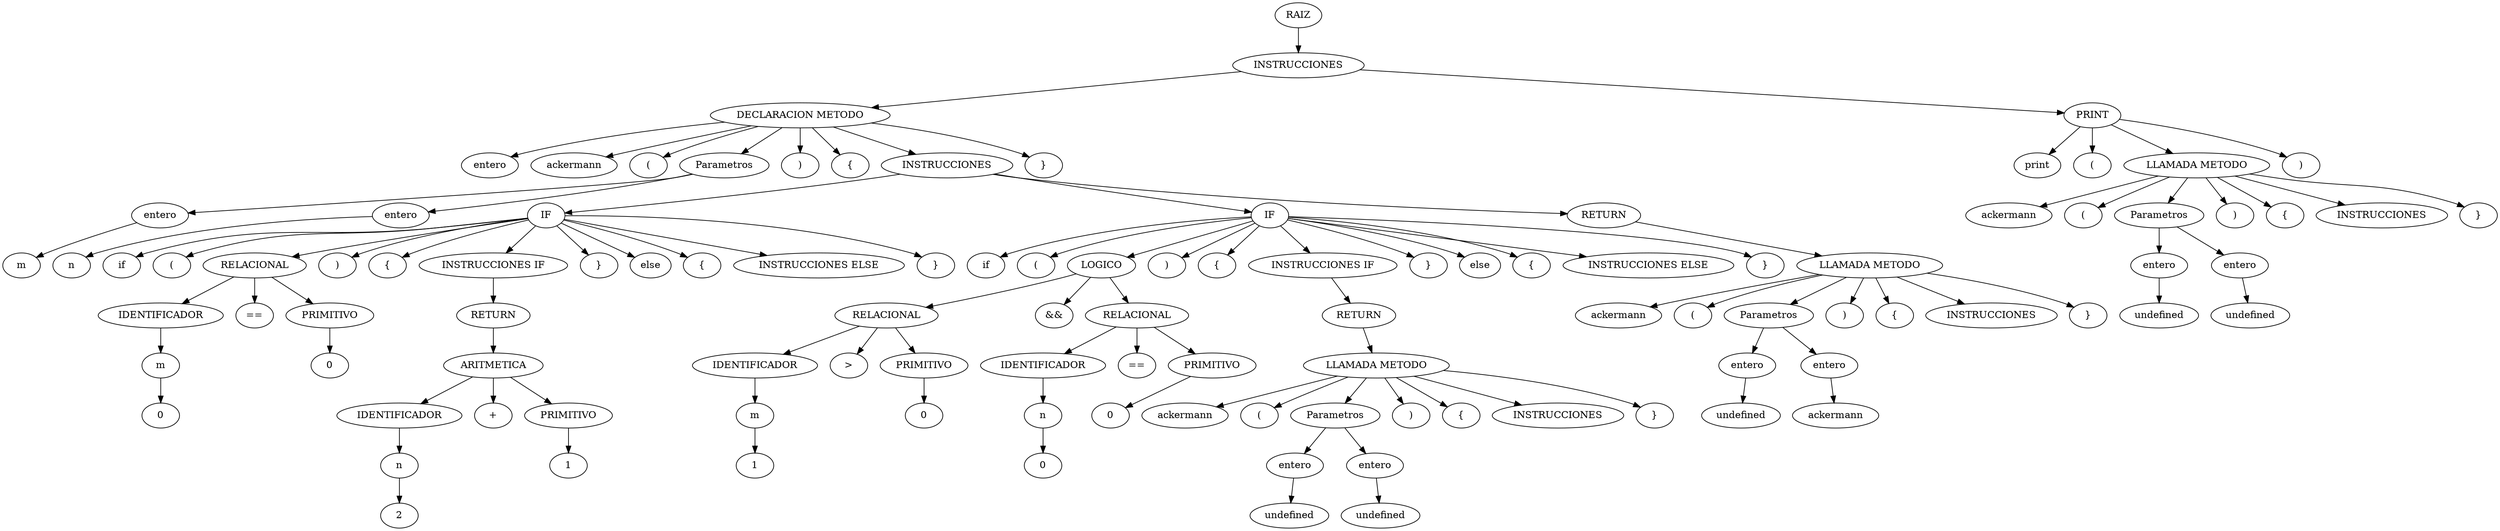 digraph {
n0[label="RAIZ"];
n1[label="INSTRUCCIONES"];
n0->n1;
n2[label="DECLARACION METODO"];
n1->n2;
n3[label="entero"];
n2->n3;
n4[label="ackermann"];
n2->n4;
n5[label="("];
n2->n5;
n6[label="Parametros"];
n2->n6;
n7[label="entero"];
n6->n7;
n8[label="m"];
n7->n8;
n9[label="entero"];
n6->n9;
n10[label="n"];
n9->n10;
n11[label=")"];
n2->n11;
n12[label="{"];
n2->n12;
n13[label="INSTRUCCIONES"];
n2->n13;
n14[label="IF"];
n13->n14;
n15[label="if"];
n14->n15;
n16[label="("];
n14->n16;
n17[label="RELACIONAL"];
n14->n17;
n18[label="IDENTIFICADOR"];
n17->n18;
n19[label="m"];
n18->n19;
n20[label="0"];
n19->n20;
n21[label="=="];
n17->n21;
n22[label="PRIMITIVO"];
n17->n22;
n23[label="0"];
n22->n23;
n24[label=")"];
n14->n24;
n25[label="{"];
n14->n25;
n26[label="INSTRUCCIONES IF"];
n14->n26;
n27[label="RETURN"];
n26->n27;
n28[label="ARITMETICA"];
n27->n28;
n29[label="IDENTIFICADOR"];
n28->n29;
n30[label="n"];
n29->n30;
n31[label="2"];
n30->n31;
n32[label="+"];
n28->n32;
n33[label="PRIMITIVO"];
n28->n33;
n34[label="1"];
n33->n34;
n35[label="}"];
n14->n35;
n36[label="else"];
n14->n36;
n37[label="{"];
n14->n37;
n38[label="INSTRUCCIONES ELSE"];
n14->n38;
n39[label="}"];
n14->n39;
n40[label="IF"];
n13->n40;
n41[label="if"];
n40->n41;
n42[label="("];
n40->n42;
n43[label="LOGICO"];
n40->n43;
n44[label="RELACIONAL"];
n43->n44;
n45[label="IDENTIFICADOR"];
n44->n45;
n46[label="m"];
n45->n46;
n47[label="1"];
n46->n47;
n48[label=">"];
n44->n48;
n49[label="PRIMITIVO"];
n44->n49;
n50[label="0"];
n49->n50;
n51[label="&&"];
n43->n51;
n52[label="RELACIONAL"];
n43->n52;
n53[label="IDENTIFICADOR"];
n52->n53;
n54[label="n"];
n53->n54;
n55[label="0"];
n54->n55;
n56[label="=="];
n52->n56;
n57[label="PRIMITIVO"];
n52->n57;
n58[label="0"];
n57->n58;
n59[label=")"];
n40->n59;
n60[label="{"];
n40->n60;
n61[label="INSTRUCCIONES IF"];
n40->n61;
n62[label="RETURN"];
n61->n62;
n63[label="LLAMADA METODO"];
n62->n63;
n64[label="ackermann"];
n63->n64;
n65[label="("];
n63->n65;
n66[label="Parametros"];
n63->n66;
n67[label="entero"];
n66->n67;
n68[label="undefined"];
n67->n68;
n69[label="entero"];
n66->n69;
n70[label="undefined"];
n69->n70;
n71[label=")"];
n63->n71;
n72[label="{"];
n63->n72;
n73[label="INSTRUCCIONES"];
n63->n73;
n74[label="}"];
n63->n74;
n75[label="}"];
n40->n75;
n76[label="else"];
n40->n76;
n77[label="{"];
n40->n77;
n78[label="INSTRUCCIONES ELSE"];
n40->n78;
n79[label="}"];
n40->n79;
n80[label="RETURN"];
n13->n80;
n81[label="LLAMADA METODO"];
n80->n81;
n82[label="ackermann"];
n81->n82;
n83[label="("];
n81->n83;
n84[label="Parametros"];
n81->n84;
n85[label="entero"];
n84->n85;
n86[label="undefined"];
n85->n86;
n87[label="entero"];
n84->n87;
n88[label="ackermann"];
n87->n88;
n89[label=")"];
n81->n89;
n90[label="{"];
n81->n90;
n91[label="INSTRUCCIONES"];
n81->n91;
n92[label="}"];
n81->n92;
n93[label="}"];
n2->n93;
n94[label="PRINT"];
n1->n94;
n95[label="print"];
n94->n95;
n96[label="("];
n94->n96;
n97[label="LLAMADA METODO"];
n94->n97;
n98[label="ackermann"];
n97->n98;
n99[label="("];
n97->n99;
n100[label="Parametros"];
n97->n100;
n101[label="entero"];
n100->n101;
n102[label="undefined"];
n101->n102;
n103[label="entero"];
n100->n103;
n104[label="undefined"];
n103->n104;
n105[label=")"];
n97->n105;
n106[label="{"];
n97->n106;
n107[label="INSTRUCCIONES"];
n97->n107;
n108[label="}"];
n97->n108;
n109[label=")"];
n94->n109;
}